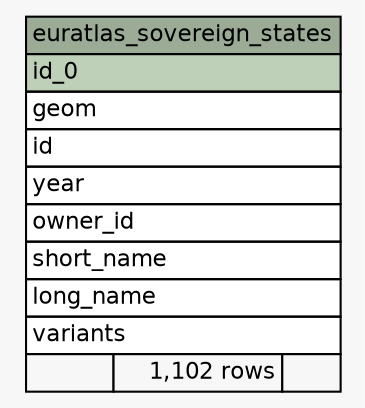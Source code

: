 // dot 2.38.0 on Mac OS X 10.10.1
// SchemaSpy rev 590
digraph "euratlas_sovereign_states" {
  graph [
    rankdir="RL"
    bgcolor="#f7f7f7"
    nodesep="0.18"
    ranksep="0.46"
    fontname="Helvetica"
    fontsize="11"
  ];
  node [
    fontname="Helvetica"
    fontsize="11"
    shape="plaintext"
  ];
  edge [
    arrowsize="0.8"
  ];
  "euratlas_sovereign_states" [
    label=<
    <TABLE BORDER="0" CELLBORDER="1" CELLSPACING="0" BGCOLOR="#ffffff">
      <TR><TD COLSPAN="3" BGCOLOR="#9bab96" ALIGN="CENTER">euratlas_sovereign_states</TD></TR>
      <TR><TD PORT="id_0" COLSPAN="3" BGCOLOR="#bed1b8" ALIGN="LEFT">id_0</TD></TR>
      <TR><TD PORT="geom" COLSPAN="3" ALIGN="LEFT">geom</TD></TR>
      <TR><TD PORT="id" COLSPAN="3" ALIGN="LEFT">id</TD></TR>
      <TR><TD PORT="year" COLSPAN="3" ALIGN="LEFT">year</TD></TR>
      <TR><TD PORT="owner_id" COLSPAN="3" ALIGN="LEFT">owner_id</TD></TR>
      <TR><TD PORT="short_name" COLSPAN="3" ALIGN="LEFT">short_name</TD></TR>
      <TR><TD PORT="long_name" COLSPAN="3" ALIGN="LEFT">long_name</TD></TR>
      <TR><TD PORT="variants" COLSPAN="3" ALIGN="LEFT">variants</TD></TR>
      <TR><TD ALIGN="LEFT" BGCOLOR="#f7f7f7">  </TD><TD ALIGN="RIGHT" BGCOLOR="#f7f7f7">1,102 rows</TD><TD ALIGN="RIGHT" BGCOLOR="#f7f7f7">  </TD></TR>
    </TABLE>>
    URL="tables/euratlas_sovereign_states.html"
    tooltip="euratlas_sovereign_states"
  ];
}
